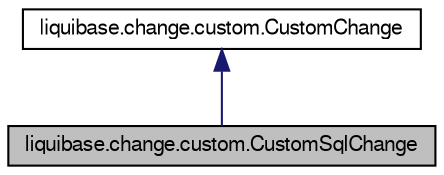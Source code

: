 digraph G
{
  edge [fontname="FreeSans",fontsize=10,labelfontname="FreeSans",labelfontsize=10];
  node [fontname="FreeSans",fontsize=10,shape=record];
  Node1 [label="liquibase.change.custom.CustomSqlChange",height=0.2,width=0.4,color="black", fillcolor="grey75", style="filled" fontcolor="black"];
  Node2 -> Node1 [dir=back,color="midnightblue",fontsize=10,style="solid",fontname="FreeSans"];
  Node2 [label="liquibase.change.custom.CustomChange",height=0.2,width=0.4,color="black", fillcolor="white", style="filled",URL="$interfaceliquibase_1_1change_1_1custom_1_1_custom_change.html",tooltip="Interface to implement when creating a custom change."];
}
